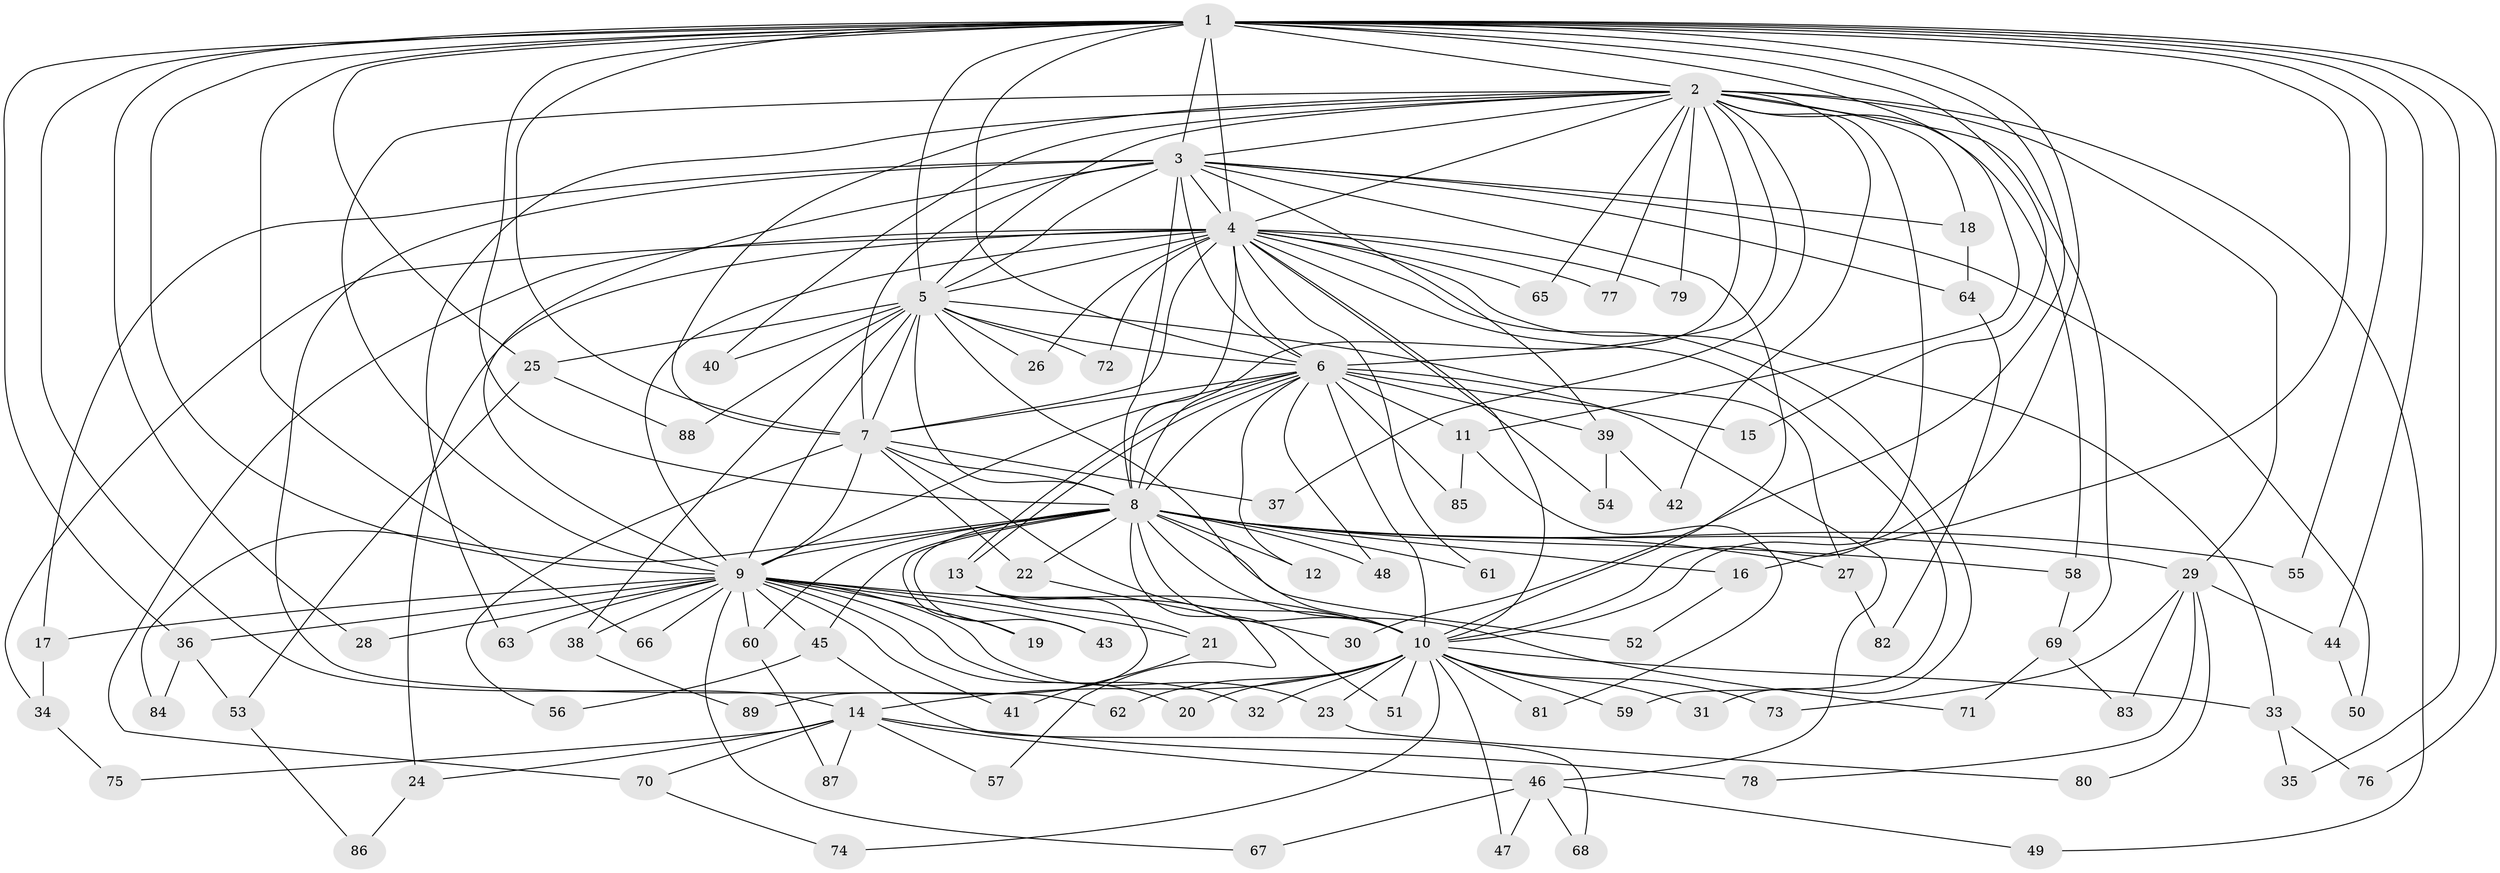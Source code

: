 // coarse degree distribution, {20: 0.029411764705882353, 19: 0.029411764705882353, 14: 0.014705882352941176, 25: 0.014705882352941176, 10: 0.014705882352941176, 22: 0.014705882352941176, 23: 0.014705882352941176, 3: 0.22058823529411764, 2: 0.5, 5: 0.014705882352941176, 9: 0.014705882352941176, 1: 0.029411764705882353, 7: 0.014705882352941176, 4: 0.07352941176470588}
// Generated by graph-tools (version 1.1) at 2025/51/02/27/25 19:51:42]
// undirected, 89 vertices, 203 edges
graph export_dot {
graph [start="1"]
  node [color=gray90,style=filled];
  1;
  2;
  3;
  4;
  5;
  6;
  7;
  8;
  9;
  10;
  11;
  12;
  13;
  14;
  15;
  16;
  17;
  18;
  19;
  20;
  21;
  22;
  23;
  24;
  25;
  26;
  27;
  28;
  29;
  30;
  31;
  32;
  33;
  34;
  35;
  36;
  37;
  38;
  39;
  40;
  41;
  42;
  43;
  44;
  45;
  46;
  47;
  48;
  49;
  50;
  51;
  52;
  53;
  54;
  55;
  56;
  57;
  58;
  59;
  60;
  61;
  62;
  63;
  64;
  65;
  66;
  67;
  68;
  69;
  70;
  71;
  72;
  73;
  74;
  75;
  76;
  77;
  78;
  79;
  80;
  81;
  82;
  83;
  84;
  85;
  86;
  87;
  88;
  89;
  1 -- 2;
  1 -- 3;
  1 -- 4;
  1 -- 5;
  1 -- 6;
  1 -- 7;
  1 -- 8;
  1 -- 9;
  1 -- 10;
  1 -- 11;
  1 -- 14;
  1 -- 15;
  1 -- 16;
  1 -- 25;
  1 -- 28;
  1 -- 30;
  1 -- 35;
  1 -- 36;
  1 -- 44;
  1 -- 55;
  1 -- 66;
  1 -- 76;
  2 -- 3;
  2 -- 4;
  2 -- 5;
  2 -- 6;
  2 -- 7;
  2 -- 8;
  2 -- 9;
  2 -- 10;
  2 -- 18;
  2 -- 29;
  2 -- 37;
  2 -- 40;
  2 -- 42;
  2 -- 49;
  2 -- 58;
  2 -- 63;
  2 -- 65;
  2 -- 69;
  2 -- 77;
  2 -- 79;
  3 -- 4;
  3 -- 5;
  3 -- 6;
  3 -- 7;
  3 -- 8;
  3 -- 9;
  3 -- 10;
  3 -- 17;
  3 -- 18;
  3 -- 39;
  3 -- 50;
  3 -- 62;
  3 -- 64;
  4 -- 5;
  4 -- 6;
  4 -- 7;
  4 -- 8;
  4 -- 9;
  4 -- 10;
  4 -- 24;
  4 -- 26;
  4 -- 31;
  4 -- 33;
  4 -- 34;
  4 -- 54;
  4 -- 59;
  4 -- 61;
  4 -- 65;
  4 -- 70;
  4 -- 72;
  4 -- 77;
  4 -- 79;
  5 -- 6;
  5 -- 7;
  5 -- 8;
  5 -- 9;
  5 -- 10;
  5 -- 25;
  5 -- 26;
  5 -- 27;
  5 -- 38;
  5 -- 40;
  5 -- 72;
  5 -- 88;
  6 -- 7;
  6 -- 8;
  6 -- 9;
  6 -- 10;
  6 -- 11;
  6 -- 12;
  6 -- 13;
  6 -- 13;
  6 -- 15;
  6 -- 39;
  6 -- 46;
  6 -- 48;
  6 -- 85;
  7 -- 8;
  7 -- 9;
  7 -- 10;
  7 -- 22;
  7 -- 37;
  7 -- 56;
  8 -- 9;
  8 -- 10;
  8 -- 12;
  8 -- 16;
  8 -- 19;
  8 -- 22;
  8 -- 27;
  8 -- 29;
  8 -- 43;
  8 -- 45;
  8 -- 48;
  8 -- 51;
  8 -- 52;
  8 -- 55;
  8 -- 58;
  8 -- 60;
  8 -- 61;
  8 -- 71;
  8 -- 84;
  9 -- 10;
  9 -- 17;
  9 -- 19;
  9 -- 20;
  9 -- 21;
  9 -- 23;
  9 -- 28;
  9 -- 32;
  9 -- 36;
  9 -- 38;
  9 -- 41;
  9 -- 43;
  9 -- 45;
  9 -- 60;
  9 -- 63;
  9 -- 66;
  9 -- 67;
  10 -- 14;
  10 -- 20;
  10 -- 23;
  10 -- 31;
  10 -- 32;
  10 -- 33;
  10 -- 47;
  10 -- 51;
  10 -- 59;
  10 -- 62;
  10 -- 73;
  10 -- 74;
  10 -- 81;
  11 -- 81;
  11 -- 85;
  13 -- 21;
  13 -- 57;
  13 -- 89;
  14 -- 24;
  14 -- 46;
  14 -- 57;
  14 -- 70;
  14 -- 75;
  14 -- 78;
  14 -- 87;
  16 -- 52;
  17 -- 34;
  18 -- 64;
  21 -- 41;
  22 -- 30;
  23 -- 80;
  24 -- 86;
  25 -- 53;
  25 -- 88;
  27 -- 82;
  29 -- 44;
  29 -- 73;
  29 -- 78;
  29 -- 80;
  29 -- 83;
  33 -- 35;
  33 -- 76;
  34 -- 75;
  36 -- 53;
  36 -- 84;
  38 -- 89;
  39 -- 42;
  39 -- 54;
  44 -- 50;
  45 -- 56;
  45 -- 68;
  46 -- 47;
  46 -- 49;
  46 -- 67;
  46 -- 68;
  53 -- 86;
  58 -- 69;
  60 -- 87;
  64 -- 82;
  69 -- 71;
  69 -- 83;
  70 -- 74;
}
